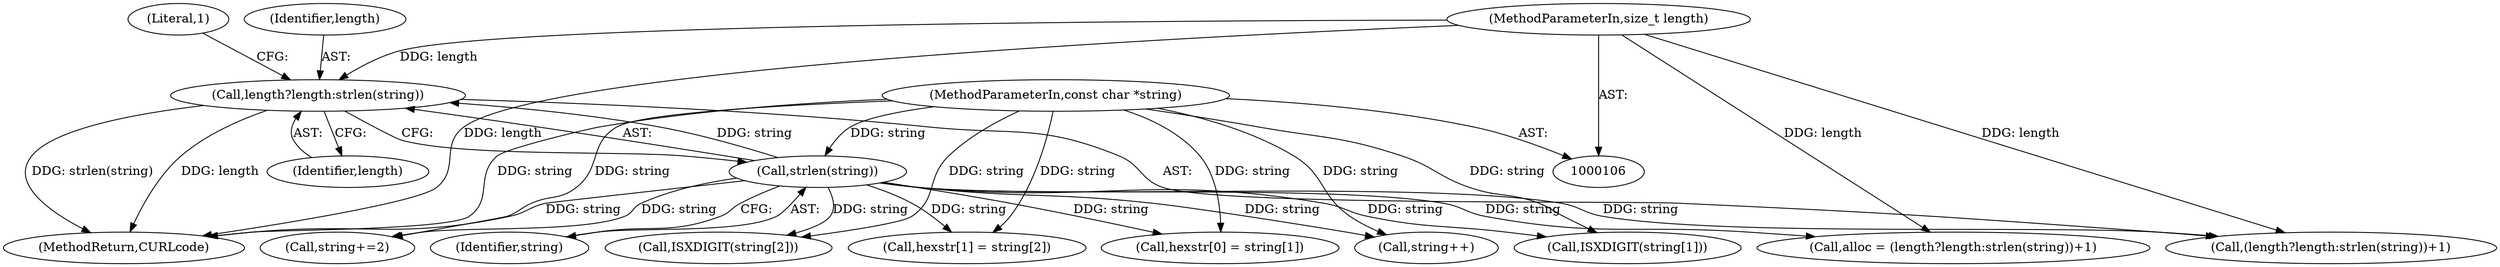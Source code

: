 digraph "0_curl_192c4f788d48f82c03e9cef40013f34370e90737@API" {
"1000118" [label="(Call,length?length:strlen(string))"];
"1000109" [label="(MethodParameterIn,size_t length)"];
"1000121" [label="(Call,strlen(string))"];
"1000108" [label="(MethodParameterIn,const char *string)"];
"1000122" [label="(Identifier,string)"];
"1000119" [label="(Identifier,length)"];
"1000108" [label="(MethodParameterIn,const char *string)"];
"1000179" [label="(Call,hexstr[1] = string[2])"];
"1000239" [label="(Call,string++)"];
"1000121" [label="(Call,strlen(string))"];
"1000216" [label="(Call,string+=2)"];
"1000109" [label="(MethodParameterIn,size_t length)"];
"1000120" [label="(Identifier,length)"];
"1000260" [label="(MethodReturn,CURLcode)"];
"1000165" [label="(Call,ISXDIGIT(string[2]))"];
"1000118" [label="(Call,length?length:strlen(string))"];
"1000172" [label="(Call,hexstr[0] = string[1])"];
"1000161" [label="(Call,ISXDIGIT(string[1]))"];
"1000115" [label="(Call,alloc = (length?length:strlen(string))+1)"];
"1000123" [label="(Literal,1)"];
"1000117" [label="(Call,(length?length:strlen(string))+1)"];
"1000118" -> "1000117"  [label="AST: "];
"1000118" -> "1000120"  [label="CFG: "];
"1000118" -> "1000121"  [label="CFG: "];
"1000119" -> "1000118"  [label="AST: "];
"1000120" -> "1000118"  [label="AST: "];
"1000121" -> "1000118"  [label="AST: "];
"1000123" -> "1000118"  [label="CFG: "];
"1000118" -> "1000260"  [label="DDG: strlen(string)"];
"1000118" -> "1000260"  [label="DDG: length"];
"1000109" -> "1000118"  [label="DDG: length"];
"1000121" -> "1000118"  [label="DDG: string"];
"1000109" -> "1000106"  [label="AST: "];
"1000109" -> "1000260"  [label="DDG: length"];
"1000109" -> "1000115"  [label="DDG: length"];
"1000109" -> "1000117"  [label="DDG: length"];
"1000121" -> "1000122"  [label="CFG: "];
"1000122" -> "1000121"  [label="AST: "];
"1000121" -> "1000260"  [label="DDG: string"];
"1000121" -> "1000115"  [label="DDG: string"];
"1000121" -> "1000117"  [label="DDG: string"];
"1000108" -> "1000121"  [label="DDG: string"];
"1000121" -> "1000161"  [label="DDG: string"];
"1000121" -> "1000165"  [label="DDG: string"];
"1000121" -> "1000172"  [label="DDG: string"];
"1000121" -> "1000179"  [label="DDG: string"];
"1000121" -> "1000216"  [label="DDG: string"];
"1000121" -> "1000239"  [label="DDG: string"];
"1000108" -> "1000106"  [label="AST: "];
"1000108" -> "1000260"  [label="DDG: string"];
"1000108" -> "1000161"  [label="DDG: string"];
"1000108" -> "1000165"  [label="DDG: string"];
"1000108" -> "1000172"  [label="DDG: string"];
"1000108" -> "1000179"  [label="DDG: string"];
"1000108" -> "1000216"  [label="DDG: string"];
"1000108" -> "1000239"  [label="DDG: string"];
}
